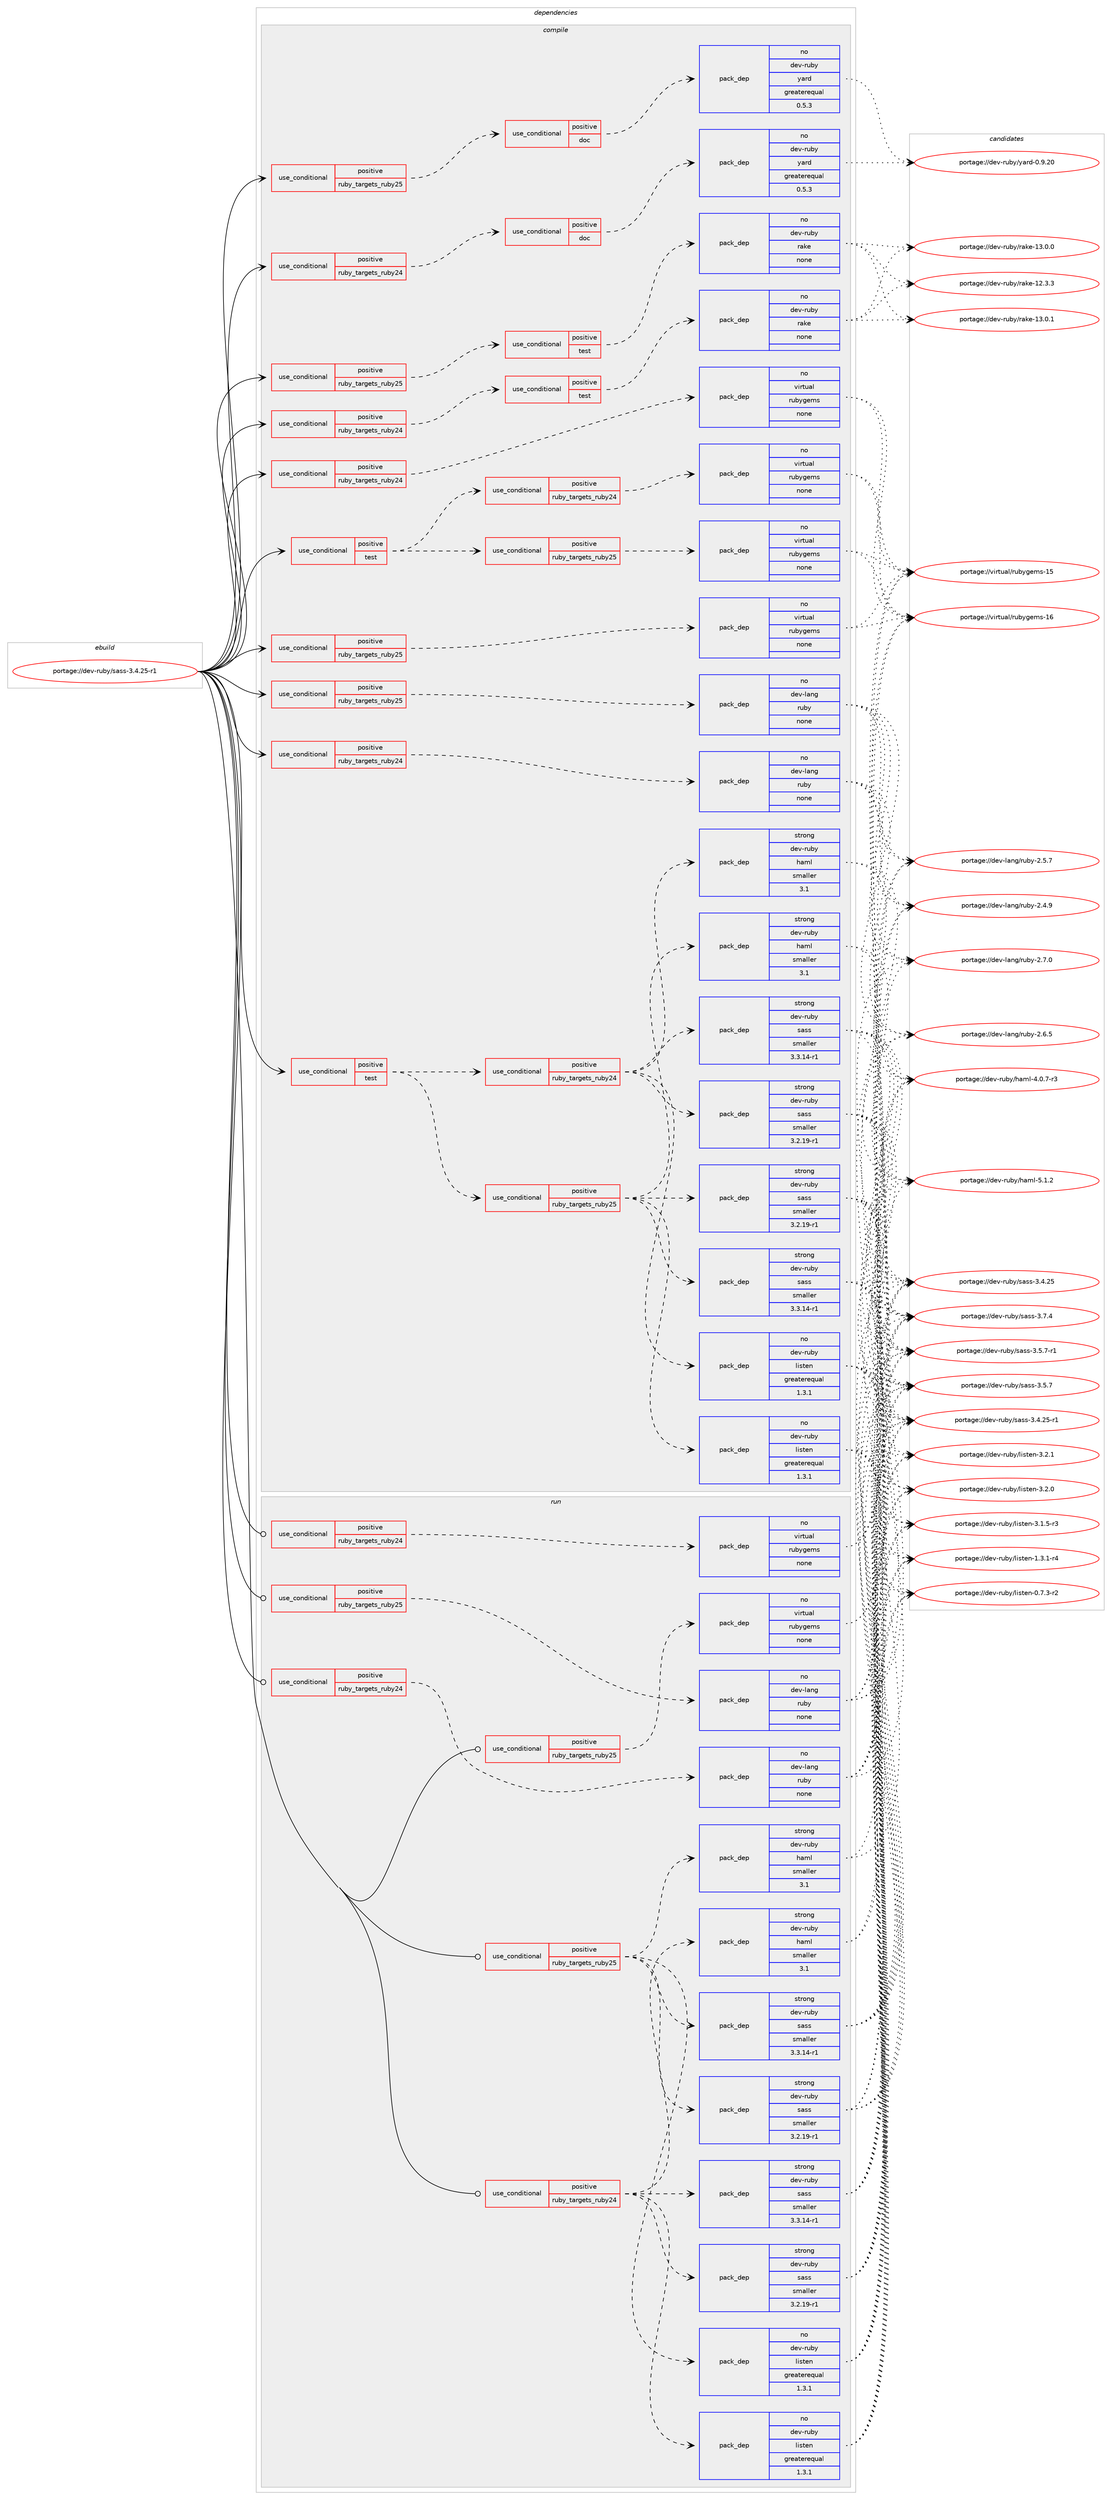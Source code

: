 digraph prolog {

# *************
# Graph options
# *************

newrank=true;
concentrate=true;
compound=true;
graph [rankdir=LR,fontname=Helvetica,fontsize=10,ranksep=1.5];#, ranksep=2.5, nodesep=0.2];
edge  [arrowhead=vee];
node  [fontname=Helvetica,fontsize=10];

# **********
# The ebuild
# **********

subgraph cluster_leftcol {
color=gray;
label=<<i>ebuild</i>>;
id [label="portage://dev-ruby/sass-3.4.25-r1", color=red, width=4, href="../dev-ruby/sass-3.4.25-r1.svg"];
}

# ****************
# The dependencies
# ****************

subgraph cluster_midcol {
color=gray;
label=<<i>dependencies</i>>;
subgraph cluster_compile {
fillcolor="#eeeeee";
style=filled;
label=<<i>compile</i>>;
subgraph cond69924 {
dependency320985 [label=<<TABLE BORDER="0" CELLBORDER="1" CELLSPACING="0" CELLPADDING="4"><TR><TD ROWSPAN="3" CELLPADDING="10">use_conditional</TD></TR><TR><TD>positive</TD></TR><TR><TD>ruby_targets_ruby24</TD></TR></TABLE>>, shape=none, color=red];
subgraph cond69925 {
dependency320986 [label=<<TABLE BORDER="0" CELLBORDER="1" CELLSPACING="0" CELLPADDING="4"><TR><TD ROWSPAN="3" CELLPADDING="10">use_conditional</TD></TR><TR><TD>positive</TD></TR><TR><TD>doc</TD></TR></TABLE>>, shape=none, color=red];
subgraph pack246314 {
dependency320987 [label=<<TABLE BORDER="0" CELLBORDER="1" CELLSPACING="0" CELLPADDING="4" WIDTH="220"><TR><TD ROWSPAN="6" CELLPADDING="30">pack_dep</TD></TR><TR><TD WIDTH="110">no</TD></TR><TR><TD>dev-ruby</TD></TR><TR><TD>yard</TD></TR><TR><TD>greaterequal</TD></TR><TR><TD>0.5.3</TD></TR></TABLE>>, shape=none, color=blue];
}
dependency320986:e -> dependency320987:w [weight=20,style="dashed",arrowhead="vee"];
}
dependency320985:e -> dependency320986:w [weight=20,style="dashed",arrowhead="vee"];
}
id:e -> dependency320985:w [weight=20,style="solid",arrowhead="vee"];
subgraph cond69926 {
dependency320988 [label=<<TABLE BORDER="0" CELLBORDER="1" CELLSPACING="0" CELLPADDING="4"><TR><TD ROWSPAN="3" CELLPADDING="10">use_conditional</TD></TR><TR><TD>positive</TD></TR><TR><TD>ruby_targets_ruby24</TD></TR></TABLE>>, shape=none, color=red];
subgraph cond69927 {
dependency320989 [label=<<TABLE BORDER="0" CELLBORDER="1" CELLSPACING="0" CELLPADDING="4"><TR><TD ROWSPAN="3" CELLPADDING="10">use_conditional</TD></TR><TR><TD>positive</TD></TR><TR><TD>test</TD></TR></TABLE>>, shape=none, color=red];
subgraph pack246315 {
dependency320990 [label=<<TABLE BORDER="0" CELLBORDER="1" CELLSPACING="0" CELLPADDING="4" WIDTH="220"><TR><TD ROWSPAN="6" CELLPADDING="30">pack_dep</TD></TR><TR><TD WIDTH="110">no</TD></TR><TR><TD>dev-ruby</TD></TR><TR><TD>rake</TD></TR><TR><TD>none</TD></TR><TR><TD></TD></TR></TABLE>>, shape=none, color=blue];
}
dependency320989:e -> dependency320990:w [weight=20,style="dashed",arrowhead="vee"];
}
dependency320988:e -> dependency320989:w [weight=20,style="dashed",arrowhead="vee"];
}
id:e -> dependency320988:w [weight=20,style="solid",arrowhead="vee"];
subgraph cond69928 {
dependency320991 [label=<<TABLE BORDER="0" CELLBORDER="1" CELLSPACING="0" CELLPADDING="4"><TR><TD ROWSPAN="3" CELLPADDING="10">use_conditional</TD></TR><TR><TD>positive</TD></TR><TR><TD>ruby_targets_ruby24</TD></TR></TABLE>>, shape=none, color=red];
subgraph pack246316 {
dependency320992 [label=<<TABLE BORDER="0" CELLBORDER="1" CELLSPACING="0" CELLPADDING="4" WIDTH="220"><TR><TD ROWSPAN="6" CELLPADDING="30">pack_dep</TD></TR><TR><TD WIDTH="110">no</TD></TR><TR><TD>dev-lang</TD></TR><TR><TD>ruby</TD></TR><TR><TD>none</TD></TR><TR><TD></TD></TR></TABLE>>, shape=none, color=blue];
}
dependency320991:e -> dependency320992:w [weight=20,style="dashed",arrowhead="vee"];
}
id:e -> dependency320991:w [weight=20,style="solid",arrowhead="vee"];
subgraph cond69929 {
dependency320993 [label=<<TABLE BORDER="0" CELLBORDER="1" CELLSPACING="0" CELLPADDING="4"><TR><TD ROWSPAN="3" CELLPADDING="10">use_conditional</TD></TR><TR><TD>positive</TD></TR><TR><TD>ruby_targets_ruby24</TD></TR></TABLE>>, shape=none, color=red];
subgraph pack246317 {
dependency320994 [label=<<TABLE BORDER="0" CELLBORDER="1" CELLSPACING="0" CELLPADDING="4" WIDTH="220"><TR><TD ROWSPAN="6" CELLPADDING="30">pack_dep</TD></TR><TR><TD WIDTH="110">no</TD></TR><TR><TD>virtual</TD></TR><TR><TD>rubygems</TD></TR><TR><TD>none</TD></TR><TR><TD></TD></TR></TABLE>>, shape=none, color=blue];
}
dependency320993:e -> dependency320994:w [weight=20,style="dashed",arrowhead="vee"];
}
id:e -> dependency320993:w [weight=20,style="solid",arrowhead="vee"];
subgraph cond69930 {
dependency320995 [label=<<TABLE BORDER="0" CELLBORDER="1" CELLSPACING="0" CELLPADDING="4"><TR><TD ROWSPAN="3" CELLPADDING="10">use_conditional</TD></TR><TR><TD>positive</TD></TR><TR><TD>ruby_targets_ruby25</TD></TR></TABLE>>, shape=none, color=red];
subgraph cond69931 {
dependency320996 [label=<<TABLE BORDER="0" CELLBORDER="1" CELLSPACING="0" CELLPADDING="4"><TR><TD ROWSPAN="3" CELLPADDING="10">use_conditional</TD></TR><TR><TD>positive</TD></TR><TR><TD>doc</TD></TR></TABLE>>, shape=none, color=red];
subgraph pack246318 {
dependency320997 [label=<<TABLE BORDER="0" CELLBORDER="1" CELLSPACING="0" CELLPADDING="4" WIDTH="220"><TR><TD ROWSPAN="6" CELLPADDING="30">pack_dep</TD></TR><TR><TD WIDTH="110">no</TD></TR><TR><TD>dev-ruby</TD></TR><TR><TD>yard</TD></TR><TR><TD>greaterequal</TD></TR><TR><TD>0.5.3</TD></TR></TABLE>>, shape=none, color=blue];
}
dependency320996:e -> dependency320997:w [weight=20,style="dashed",arrowhead="vee"];
}
dependency320995:e -> dependency320996:w [weight=20,style="dashed",arrowhead="vee"];
}
id:e -> dependency320995:w [weight=20,style="solid",arrowhead="vee"];
subgraph cond69932 {
dependency320998 [label=<<TABLE BORDER="0" CELLBORDER="1" CELLSPACING="0" CELLPADDING="4"><TR><TD ROWSPAN="3" CELLPADDING="10">use_conditional</TD></TR><TR><TD>positive</TD></TR><TR><TD>ruby_targets_ruby25</TD></TR></TABLE>>, shape=none, color=red];
subgraph cond69933 {
dependency320999 [label=<<TABLE BORDER="0" CELLBORDER="1" CELLSPACING="0" CELLPADDING="4"><TR><TD ROWSPAN="3" CELLPADDING="10">use_conditional</TD></TR><TR><TD>positive</TD></TR><TR><TD>test</TD></TR></TABLE>>, shape=none, color=red];
subgraph pack246319 {
dependency321000 [label=<<TABLE BORDER="0" CELLBORDER="1" CELLSPACING="0" CELLPADDING="4" WIDTH="220"><TR><TD ROWSPAN="6" CELLPADDING="30">pack_dep</TD></TR><TR><TD WIDTH="110">no</TD></TR><TR><TD>dev-ruby</TD></TR><TR><TD>rake</TD></TR><TR><TD>none</TD></TR><TR><TD></TD></TR></TABLE>>, shape=none, color=blue];
}
dependency320999:e -> dependency321000:w [weight=20,style="dashed",arrowhead="vee"];
}
dependency320998:e -> dependency320999:w [weight=20,style="dashed",arrowhead="vee"];
}
id:e -> dependency320998:w [weight=20,style="solid",arrowhead="vee"];
subgraph cond69934 {
dependency321001 [label=<<TABLE BORDER="0" CELLBORDER="1" CELLSPACING="0" CELLPADDING="4"><TR><TD ROWSPAN="3" CELLPADDING="10">use_conditional</TD></TR><TR><TD>positive</TD></TR><TR><TD>ruby_targets_ruby25</TD></TR></TABLE>>, shape=none, color=red];
subgraph pack246320 {
dependency321002 [label=<<TABLE BORDER="0" CELLBORDER="1" CELLSPACING="0" CELLPADDING="4" WIDTH="220"><TR><TD ROWSPAN="6" CELLPADDING="30">pack_dep</TD></TR><TR><TD WIDTH="110">no</TD></TR><TR><TD>dev-lang</TD></TR><TR><TD>ruby</TD></TR><TR><TD>none</TD></TR><TR><TD></TD></TR></TABLE>>, shape=none, color=blue];
}
dependency321001:e -> dependency321002:w [weight=20,style="dashed",arrowhead="vee"];
}
id:e -> dependency321001:w [weight=20,style="solid",arrowhead="vee"];
subgraph cond69935 {
dependency321003 [label=<<TABLE BORDER="0" CELLBORDER="1" CELLSPACING="0" CELLPADDING="4"><TR><TD ROWSPAN="3" CELLPADDING="10">use_conditional</TD></TR><TR><TD>positive</TD></TR><TR><TD>ruby_targets_ruby25</TD></TR></TABLE>>, shape=none, color=red];
subgraph pack246321 {
dependency321004 [label=<<TABLE BORDER="0" CELLBORDER="1" CELLSPACING="0" CELLPADDING="4" WIDTH="220"><TR><TD ROWSPAN="6" CELLPADDING="30">pack_dep</TD></TR><TR><TD WIDTH="110">no</TD></TR><TR><TD>virtual</TD></TR><TR><TD>rubygems</TD></TR><TR><TD>none</TD></TR><TR><TD></TD></TR></TABLE>>, shape=none, color=blue];
}
dependency321003:e -> dependency321004:w [weight=20,style="dashed",arrowhead="vee"];
}
id:e -> dependency321003:w [weight=20,style="solid",arrowhead="vee"];
subgraph cond69936 {
dependency321005 [label=<<TABLE BORDER="0" CELLBORDER="1" CELLSPACING="0" CELLPADDING="4"><TR><TD ROWSPAN="3" CELLPADDING="10">use_conditional</TD></TR><TR><TD>positive</TD></TR><TR><TD>test</TD></TR></TABLE>>, shape=none, color=red];
subgraph cond69937 {
dependency321006 [label=<<TABLE BORDER="0" CELLBORDER="1" CELLSPACING="0" CELLPADDING="4"><TR><TD ROWSPAN="3" CELLPADDING="10">use_conditional</TD></TR><TR><TD>positive</TD></TR><TR><TD>ruby_targets_ruby24</TD></TR></TABLE>>, shape=none, color=red];
subgraph pack246322 {
dependency321007 [label=<<TABLE BORDER="0" CELLBORDER="1" CELLSPACING="0" CELLPADDING="4" WIDTH="220"><TR><TD ROWSPAN="6" CELLPADDING="30">pack_dep</TD></TR><TR><TD WIDTH="110">no</TD></TR><TR><TD>dev-ruby</TD></TR><TR><TD>listen</TD></TR><TR><TD>greaterequal</TD></TR><TR><TD>1.3.1</TD></TR></TABLE>>, shape=none, color=blue];
}
dependency321006:e -> dependency321007:w [weight=20,style="dashed",arrowhead="vee"];
subgraph pack246323 {
dependency321008 [label=<<TABLE BORDER="0" CELLBORDER="1" CELLSPACING="0" CELLPADDING="4" WIDTH="220"><TR><TD ROWSPAN="6" CELLPADDING="30">pack_dep</TD></TR><TR><TD WIDTH="110">strong</TD></TR><TR><TD>dev-ruby</TD></TR><TR><TD>haml</TD></TR><TR><TD>smaller</TD></TR><TR><TD>3.1</TD></TR></TABLE>>, shape=none, color=blue];
}
dependency321006:e -> dependency321008:w [weight=20,style="dashed",arrowhead="vee"];
subgraph pack246324 {
dependency321009 [label=<<TABLE BORDER="0" CELLBORDER="1" CELLSPACING="0" CELLPADDING="4" WIDTH="220"><TR><TD ROWSPAN="6" CELLPADDING="30">pack_dep</TD></TR><TR><TD WIDTH="110">strong</TD></TR><TR><TD>dev-ruby</TD></TR><TR><TD>sass</TD></TR><TR><TD>smaller</TD></TR><TR><TD>3.2.19-r1</TD></TR></TABLE>>, shape=none, color=blue];
}
dependency321006:e -> dependency321009:w [weight=20,style="dashed",arrowhead="vee"];
subgraph pack246325 {
dependency321010 [label=<<TABLE BORDER="0" CELLBORDER="1" CELLSPACING="0" CELLPADDING="4" WIDTH="220"><TR><TD ROWSPAN="6" CELLPADDING="30">pack_dep</TD></TR><TR><TD WIDTH="110">strong</TD></TR><TR><TD>dev-ruby</TD></TR><TR><TD>sass</TD></TR><TR><TD>smaller</TD></TR><TR><TD>3.3.14-r1</TD></TR></TABLE>>, shape=none, color=blue];
}
dependency321006:e -> dependency321010:w [weight=20,style="dashed",arrowhead="vee"];
}
dependency321005:e -> dependency321006:w [weight=20,style="dashed",arrowhead="vee"];
subgraph cond69938 {
dependency321011 [label=<<TABLE BORDER="0" CELLBORDER="1" CELLSPACING="0" CELLPADDING="4"><TR><TD ROWSPAN="3" CELLPADDING="10">use_conditional</TD></TR><TR><TD>positive</TD></TR><TR><TD>ruby_targets_ruby25</TD></TR></TABLE>>, shape=none, color=red];
subgraph pack246326 {
dependency321012 [label=<<TABLE BORDER="0" CELLBORDER="1" CELLSPACING="0" CELLPADDING="4" WIDTH="220"><TR><TD ROWSPAN="6" CELLPADDING="30">pack_dep</TD></TR><TR><TD WIDTH="110">no</TD></TR><TR><TD>dev-ruby</TD></TR><TR><TD>listen</TD></TR><TR><TD>greaterequal</TD></TR><TR><TD>1.3.1</TD></TR></TABLE>>, shape=none, color=blue];
}
dependency321011:e -> dependency321012:w [weight=20,style="dashed",arrowhead="vee"];
subgraph pack246327 {
dependency321013 [label=<<TABLE BORDER="0" CELLBORDER="1" CELLSPACING="0" CELLPADDING="4" WIDTH="220"><TR><TD ROWSPAN="6" CELLPADDING="30">pack_dep</TD></TR><TR><TD WIDTH="110">strong</TD></TR><TR><TD>dev-ruby</TD></TR><TR><TD>haml</TD></TR><TR><TD>smaller</TD></TR><TR><TD>3.1</TD></TR></TABLE>>, shape=none, color=blue];
}
dependency321011:e -> dependency321013:w [weight=20,style="dashed",arrowhead="vee"];
subgraph pack246328 {
dependency321014 [label=<<TABLE BORDER="0" CELLBORDER="1" CELLSPACING="0" CELLPADDING="4" WIDTH="220"><TR><TD ROWSPAN="6" CELLPADDING="30">pack_dep</TD></TR><TR><TD WIDTH="110">strong</TD></TR><TR><TD>dev-ruby</TD></TR><TR><TD>sass</TD></TR><TR><TD>smaller</TD></TR><TR><TD>3.2.19-r1</TD></TR></TABLE>>, shape=none, color=blue];
}
dependency321011:e -> dependency321014:w [weight=20,style="dashed",arrowhead="vee"];
subgraph pack246329 {
dependency321015 [label=<<TABLE BORDER="0" CELLBORDER="1" CELLSPACING="0" CELLPADDING="4" WIDTH="220"><TR><TD ROWSPAN="6" CELLPADDING="30">pack_dep</TD></TR><TR><TD WIDTH="110">strong</TD></TR><TR><TD>dev-ruby</TD></TR><TR><TD>sass</TD></TR><TR><TD>smaller</TD></TR><TR><TD>3.3.14-r1</TD></TR></TABLE>>, shape=none, color=blue];
}
dependency321011:e -> dependency321015:w [weight=20,style="dashed",arrowhead="vee"];
}
dependency321005:e -> dependency321011:w [weight=20,style="dashed",arrowhead="vee"];
}
id:e -> dependency321005:w [weight=20,style="solid",arrowhead="vee"];
subgraph cond69939 {
dependency321016 [label=<<TABLE BORDER="0" CELLBORDER="1" CELLSPACING="0" CELLPADDING="4"><TR><TD ROWSPAN="3" CELLPADDING="10">use_conditional</TD></TR><TR><TD>positive</TD></TR><TR><TD>test</TD></TR></TABLE>>, shape=none, color=red];
subgraph cond69940 {
dependency321017 [label=<<TABLE BORDER="0" CELLBORDER="1" CELLSPACING="0" CELLPADDING="4"><TR><TD ROWSPAN="3" CELLPADDING="10">use_conditional</TD></TR><TR><TD>positive</TD></TR><TR><TD>ruby_targets_ruby24</TD></TR></TABLE>>, shape=none, color=red];
subgraph pack246330 {
dependency321018 [label=<<TABLE BORDER="0" CELLBORDER="1" CELLSPACING="0" CELLPADDING="4" WIDTH="220"><TR><TD ROWSPAN="6" CELLPADDING="30">pack_dep</TD></TR><TR><TD WIDTH="110">no</TD></TR><TR><TD>virtual</TD></TR><TR><TD>rubygems</TD></TR><TR><TD>none</TD></TR><TR><TD></TD></TR></TABLE>>, shape=none, color=blue];
}
dependency321017:e -> dependency321018:w [weight=20,style="dashed",arrowhead="vee"];
}
dependency321016:e -> dependency321017:w [weight=20,style="dashed",arrowhead="vee"];
subgraph cond69941 {
dependency321019 [label=<<TABLE BORDER="0" CELLBORDER="1" CELLSPACING="0" CELLPADDING="4"><TR><TD ROWSPAN="3" CELLPADDING="10">use_conditional</TD></TR><TR><TD>positive</TD></TR><TR><TD>ruby_targets_ruby25</TD></TR></TABLE>>, shape=none, color=red];
subgraph pack246331 {
dependency321020 [label=<<TABLE BORDER="0" CELLBORDER="1" CELLSPACING="0" CELLPADDING="4" WIDTH="220"><TR><TD ROWSPAN="6" CELLPADDING="30">pack_dep</TD></TR><TR><TD WIDTH="110">no</TD></TR><TR><TD>virtual</TD></TR><TR><TD>rubygems</TD></TR><TR><TD>none</TD></TR><TR><TD></TD></TR></TABLE>>, shape=none, color=blue];
}
dependency321019:e -> dependency321020:w [weight=20,style="dashed",arrowhead="vee"];
}
dependency321016:e -> dependency321019:w [weight=20,style="dashed",arrowhead="vee"];
}
id:e -> dependency321016:w [weight=20,style="solid",arrowhead="vee"];
}
subgraph cluster_compileandrun {
fillcolor="#eeeeee";
style=filled;
label=<<i>compile and run</i>>;
}
subgraph cluster_run {
fillcolor="#eeeeee";
style=filled;
label=<<i>run</i>>;
subgraph cond69942 {
dependency321021 [label=<<TABLE BORDER="0" CELLBORDER="1" CELLSPACING="0" CELLPADDING="4"><TR><TD ROWSPAN="3" CELLPADDING="10">use_conditional</TD></TR><TR><TD>positive</TD></TR><TR><TD>ruby_targets_ruby24</TD></TR></TABLE>>, shape=none, color=red];
subgraph pack246332 {
dependency321022 [label=<<TABLE BORDER="0" CELLBORDER="1" CELLSPACING="0" CELLPADDING="4" WIDTH="220"><TR><TD ROWSPAN="6" CELLPADDING="30">pack_dep</TD></TR><TR><TD WIDTH="110">no</TD></TR><TR><TD>dev-lang</TD></TR><TR><TD>ruby</TD></TR><TR><TD>none</TD></TR><TR><TD></TD></TR></TABLE>>, shape=none, color=blue];
}
dependency321021:e -> dependency321022:w [weight=20,style="dashed",arrowhead="vee"];
}
id:e -> dependency321021:w [weight=20,style="solid",arrowhead="odot"];
subgraph cond69943 {
dependency321023 [label=<<TABLE BORDER="0" CELLBORDER="1" CELLSPACING="0" CELLPADDING="4"><TR><TD ROWSPAN="3" CELLPADDING="10">use_conditional</TD></TR><TR><TD>positive</TD></TR><TR><TD>ruby_targets_ruby24</TD></TR></TABLE>>, shape=none, color=red];
subgraph pack246333 {
dependency321024 [label=<<TABLE BORDER="0" CELLBORDER="1" CELLSPACING="0" CELLPADDING="4" WIDTH="220"><TR><TD ROWSPAN="6" CELLPADDING="30">pack_dep</TD></TR><TR><TD WIDTH="110">no</TD></TR><TR><TD>dev-ruby</TD></TR><TR><TD>listen</TD></TR><TR><TD>greaterequal</TD></TR><TR><TD>1.3.1</TD></TR></TABLE>>, shape=none, color=blue];
}
dependency321023:e -> dependency321024:w [weight=20,style="dashed",arrowhead="vee"];
subgraph pack246334 {
dependency321025 [label=<<TABLE BORDER="0" CELLBORDER="1" CELLSPACING="0" CELLPADDING="4" WIDTH="220"><TR><TD ROWSPAN="6" CELLPADDING="30">pack_dep</TD></TR><TR><TD WIDTH="110">strong</TD></TR><TR><TD>dev-ruby</TD></TR><TR><TD>haml</TD></TR><TR><TD>smaller</TD></TR><TR><TD>3.1</TD></TR></TABLE>>, shape=none, color=blue];
}
dependency321023:e -> dependency321025:w [weight=20,style="dashed",arrowhead="vee"];
subgraph pack246335 {
dependency321026 [label=<<TABLE BORDER="0" CELLBORDER="1" CELLSPACING="0" CELLPADDING="4" WIDTH="220"><TR><TD ROWSPAN="6" CELLPADDING="30">pack_dep</TD></TR><TR><TD WIDTH="110">strong</TD></TR><TR><TD>dev-ruby</TD></TR><TR><TD>sass</TD></TR><TR><TD>smaller</TD></TR><TR><TD>3.2.19-r1</TD></TR></TABLE>>, shape=none, color=blue];
}
dependency321023:e -> dependency321026:w [weight=20,style="dashed",arrowhead="vee"];
subgraph pack246336 {
dependency321027 [label=<<TABLE BORDER="0" CELLBORDER="1" CELLSPACING="0" CELLPADDING="4" WIDTH="220"><TR><TD ROWSPAN="6" CELLPADDING="30">pack_dep</TD></TR><TR><TD WIDTH="110">strong</TD></TR><TR><TD>dev-ruby</TD></TR><TR><TD>sass</TD></TR><TR><TD>smaller</TD></TR><TR><TD>3.3.14-r1</TD></TR></TABLE>>, shape=none, color=blue];
}
dependency321023:e -> dependency321027:w [weight=20,style="dashed",arrowhead="vee"];
}
id:e -> dependency321023:w [weight=20,style="solid",arrowhead="odot"];
subgraph cond69944 {
dependency321028 [label=<<TABLE BORDER="0" CELLBORDER="1" CELLSPACING="0" CELLPADDING="4"><TR><TD ROWSPAN="3" CELLPADDING="10">use_conditional</TD></TR><TR><TD>positive</TD></TR><TR><TD>ruby_targets_ruby24</TD></TR></TABLE>>, shape=none, color=red];
subgraph pack246337 {
dependency321029 [label=<<TABLE BORDER="0" CELLBORDER="1" CELLSPACING="0" CELLPADDING="4" WIDTH="220"><TR><TD ROWSPAN="6" CELLPADDING="30">pack_dep</TD></TR><TR><TD WIDTH="110">no</TD></TR><TR><TD>virtual</TD></TR><TR><TD>rubygems</TD></TR><TR><TD>none</TD></TR><TR><TD></TD></TR></TABLE>>, shape=none, color=blue];
}
dependency321028:e -> dependency321029:w [weight=20,style="dashed",arrowhead="vee"];
}
id:e -> dependency321028:w [weight=20,style="solid",arrowhead="odot"];
subgraph cond69945 {
dependency321030 [label=<<TABLE BORDER="0" CELLBORDER="1" CELLSPACING="0" CELLPADDING="4"><TR><TD ROWSPAN="3" CELLPADDING="10">use_conditional</TD></TR><TR><TD>positive</TD></TR><TR><TD>ruby_targets_ruby25</TD></TR></TABLE>>, shape=none, color=red];
subgraph pack246338 {
dependency321031 [label=<<TABLE BORDER="0" CELLBORDER="1" CELLSPACING="0" CELLPADDING="4" WIDTH="220"><TR><TD ROWSPAN="6" CELLPADDING="30">pack_dep</TD></TR><TR><TD WIDTH="110">no</TD></TR><TR><TD>dev-lang</TD></TR><TR><TD>ruby</TD></TR><TR><TD>none</TD></TR><TR><TD></TD></TR></TABLE>>, shape=none, color=blue];
}
dependency321030:e -> dependency321031:w [weight=20,style="dashed",arrowhead="vee"];
}
id:e -> dependency321030:w [weight=20,style="solid",arrowhead="odot"];
subgraph cond69946 {
dependency321032 [label=<<TABLE BORDER="0" CELLBORDER="1" CELLSPACING="0" CELLPADDING="4"><TR><TD ROWSPAN="3" CELLPADDING="10">use_conditional</TD></TR><TR><TD>positive</TD></TR><TR><TD>ruby_targets_ruby25</TD></TR></TABLE>>, shape=none, color=red];
subgraph pack246339 {
dependency321033 [label=<<TABLE BORDER="0" CELLBORDER="1" CELLSPACING="0" CELLPADDING="4" WIDTH="220"><TR><TD ROWSPAN="6" CELLPADDING="30">pack_dep</TD></TR><TR><TD WIDTH="110">no</TD></TR><TR><TD>dev-ruby</TD></TR><TR><TD>listen</TD></TR><TR><TD>greaterequal</TD></TR><TR><TD>1.3.1</TD></TR></TABLE>>, shape=none, color=blue];
}
dependency321032:e -> dependency321033:w [weight=20,style="dashed",arrowhead="vee"];
subgraph pack246340 {
dependency321034 [label=<<TABLE BORDER="0" CELLBORDER="1" CELLSPACING="0" CELLPADDING="4" WIDTH="220"><TR><TD ROWSPAN="6" CELLPADDING="30">pack_dep</TD></TR><TR><TD WIDTH="110">strong</TD></TR><TR><TD>dev-ruby</TD></TR><TR><TD>haml</TD></TR><TR><TD>smaller</TD></TR><TR><TD>3.1</TD></TR></TABLE>>, shape=none, color=blue];
}
dependency321032:e -> dependency321034:w [weight=20,style="dashed",arrowhead="vee"];
subgraph pack246341 {
dependency321035 [label=<<TABLE BORDER="0" CELLBORDER="1" CELLSPACING="0" CELLPADDING="4" WIDTH="220"><TR><TD ROWSPAN="6" CELLPADDING="30">pack_dep</TD></TR><TR><TD WIDTH="110">strong</TD></TR><TR><TD>dev-ruby</TD></TR><TR><TD>sass</TD></TR><TR><TD>smaller</TD></TR><TR><TD>3.2.19-r1</TD></TR></TABLE>>, shape=none, color=blue];
}
dependency321032:e -> dependency321035:w [weight=20,style="dashed",arrowhead="vee"];
subgraph pack246342 {
dependency321036 [label=<<TABLE BORDER="0" CELLBORDER="1" CELLSPACING="0" CELLPADDING="4" WIDTH="220"><TR><TD ROWSPAN="6" CELLPADDING="30">pack_dep</TD></TR><TR><TD WIDTH="110">strong</TD></TR><TR><TD>dev-ruby</TD></TR><TR><TD>sass</TD></TR><TR><TD>smaller</TD></TR><TR><TD>3.3.14-r1</TD></TR></TABLE>>, shape=none, color=blue];
}
dependency321032:e -> dependency321036:w [weight=20,style="dashed",arrowhead="vee"];
}
id:e -> dependency321032:w [weight=20,style="solid",arrowhead="odot"];
subgraph cond69947 {
dependency321037 [label=<<TABLE BORDER="0" CELLBORDER="1" CELLSPACING="0" CELLPADDING="4"><TR><TD ROWSPAN="3" CELLPADDING="10">use_conditional</TD></TR><TR><TD>positive</TD></TR><TR><TD>ruby_targets_ruby25</TD></TR></TABLE>>, shape=none, color=red];
subgraph pack246343 {
dependency321038 [label=<<TABLE BORDER="0" CELLBORDER="1" CELLSPACING="0" CELLPADDING="4" WIDTH="220"><TR><TD ROWSPAN="6" CELLPADDING="30">pack_dep</TD></TR><TR><TD WIDTH="110">no</TD></TR><TR><TD>virtual</TD></TR><TR><TD>rubygems</TD></TR><TR><TD>none</TD></TR><TR><TD></TD></TR></TABLE>>, shape=none, color=blue];
}
dependency321037:e -> dependency321038:w [weight=20,style="dashed",arrowhead="vee"];
}
id:e -> dependency321037:w [weight=20,style="solid",arrowhead="odot"];
}
}

# **************
# The candidates
# **************

subgraph cluster_choices {
rank=same;
color=gray;
label=<<i>candidates</i>>;

subgraph choice246314 {
color=black;
nodesep=1;
choice1001011184511411798121471219711410045484657465048 [label="portage://dev-ruby/yard-0.9.20", color=red, width=4,href="../dev-ruby/yard-0.9.20.svg"];
dependency320987:e -> choice1001011184511411798121471219711410045484657465048:w [style=dotted,weight="100"];
}
subgraph choice246315 {
color=black;
nodesep=1;
choice1001011184511411798121471149710710145495146484649 [label="portage://dev-ruby/rake-13.0.1", color=red, width=4,href="../dev-ruby/rake-13.0.1.svg"];
choice1001011184511411798121471149710710145495146484648 [label="portage://dev-ruby/rake-13.0.0", color=red, width=4,href="../dev-ruby/rake-13.0.0.svg"];
choice1001011184511411798121471149710710145495046514651 [label="portage://dev-ruby/rake-12.3.3", color=red, width=4,href="../dev-ruby/rake-12.3.3.svg"];
dependency320990:e -> choice1001011184511411798121471149710710145495146484649:w [style=dotted,weight="100"];
dependency320990:e -> choice1001011184511411798121471149710710145495146484648:w [style=dotted,weight="100"];
dependency320990:e -> choice1001011184511411798121471149710710145495046514651:w [style=dotted,weight="100"];
}
subgraph choice246316 {
color=black;
nodesep=1;
choice10010111845108971101034711411798121455046554648 [label="portage://dev-lang/ruby-2.7.0", color=red, width=4,href="../dev-lang/ruby-2.7.0.svg"];
choice10010111845108971101034711411798121455046544653 [label="portage://dev-lang/ruby-2.6.5", color=red, width=4,href="../dev-lang/ruby-2.6.5.svg"];
choice10010111845108971101034711411798121455046534655 [label="portage://dev-lang/ruby-2.5.7", color=red, width=4,href="../dev-lang/ruby-2.5.7.svg"];
choice10010111845108971101034711411798121455046524657 [label="portage://dev-lang/ruby-2.4.9", color=red, width=4,href="../dev-lang/ruby-2.4.9.svg"];
dependency320992:e -> choice10010111845108971101034711411798121455046554648:w [style=dotted,weight="100"];
dependency320992:e -> choice10010111845108971101034711411798121455046544653:w [style=dotted,weight="100"];
dependency320992:e -> choice10010111845108971101034711411798121455046534655:w [style=dotted,weight="100"];
dependency320992:e -> choice10010111845108971101034711411798121455046524657:w [style=dotted,weight="100"];
}
subgraph choice246317 {
color=black;
nodesep=1;
choice118105114116117971084711411798121103101109115454954 [label="portage://virtual/rubygems-16", color=red, width=4,href="../virtual/rubygems-16.svg"];
choice118105114116117971084711411798121103101109115454953 [label="portage://virtual/rubygems-15", color=red, width=4,href="../virtual/rubygems-15.svg"];
dependency320994:e -> choice118105114116117971084711411798121103101109115454954:w [style=dotted,weight="100"];
dependency320994:e -> choice118105114116117971084711411798121103101109115454953:w [style=dotted,weight="100"];
}
subgraph choice246318 {
color=black;
nodesep=1;
choice1001011184511411798121471219711410045484657465048 [label="portage://dev-ruby/yard-0.9.20", color=red, width=4,href="../dev-ruby/yard-0.9.20.svg"];
dependency320997:e -> choice1001011184511411798121471219711410045484657465048:w [style=dotted,weight="100"];
}
subgraph choice246319 {
color=black;
nodesep=1;
choice1001011184511411798121471149710710145495146484649 [label="portage://dev-ruby/rake-13.0.1", color=red, width=4,href="../dev-ruby/rake-13.0.1.svg"];
choice1001011184511411798121471149710710145495146484648 [label="portage://dev-ruby/rake-13.0.0", color=red, width=4,href="../dev-ruby/rake-13.0.0.svg"];
choice1001011184511411798121471149710710145495046514651 [label="portage://dev-ruby/rake-12.3.3", color=red, width=4,href="../dev-ruby/rake-12.3.3.svg"];
dependency321000:e -> choice1001011184511411798121471149710710145495146484649:w [style=dotted,weight="100"];
dependency321000:e -> choice1001011184511411798121471149710710145495146484648:w [style=dotted,weight="100"];
dependency321000:e -> choice1001011184511411798121471149710710145495046514651:w [style=dotted,weight="100"];
}
subgraph choice246320 {
color=black;
nodesep=1;
choice10010111845108971101034711411798121455046554648 [label="portage://dev-lang/ruby-2.7.0", color=red, width=4,href="../dev-lang/ruby-2.7.0.svg"];
choice10010111845108971101034711411798121455046544653 [label="portage://dev-lang/ruby-2.6.5", color=red, width=4,href="../dev-lang/ruby-2.6.5.svg"];
choice10010111845108971101034711411798121455046534655 [label="portage://dev-lang/ruby-2.5.7", color=red, width=4,href="../dev-lang/ruby-2.5.7.svg"];
choice10010111845108971101034711411798121455046524657 [label="portage://dev-lang/ruby-2.4.9", color=red, width=4,href="../dev-lang/ruby-2.4.9.svg"];
dependency321002:e -> choice10010111845108971101034711411798121455046554648:w [style=dotted,weight="100"];
dependency321002:e -> choice10010111845108971101034711411798121455046544653:w [style=dotted,weight="100"];
dependency321002:e -> choice10010111845108971101034711411798121455046534655:w [style=dotted,weight="100"];
dependency321002:e -> choice10010111845108971101034711411798121455046524657:w [style=dotted,weight="100"];
}
subgraph choice246321 {
color=black;
nodesep=1;
choice118105114116117971084711411798121103101109115454954 [label="portage://virtual/rubygems-16", color=red, width=4,href="../virtual/rubygems-16.svg"];
choice118105114116117971084711411798121103101109115454953 [label="portage://virtual/rubygems-15", color=red, width=4,href="../virtual/rubygems-15.svg"];
dependency321004:e -> choice118105114116117971084711411798121103101109115454954:w [style=dotted,weight="100"];
dependency321004:e -> choice118105114116117971084711411798121103101109115454953:w [style=dotted,weight="100"];
}
subgraph choice246322 {
color=black;
nodesep=1;
choice100101118451141179812147108105115116101110455146504649 [label="portage://dev-ruby/listen-3.2.1", color=red, width=4,href="../dev-ruby/listen-3.2.1.svg"];
choice100101118451141179812147108105115116101110455146504648 [label="portage://dev-ruby/listen-3.2.0", color=red, width=4,href="../dev-ruby/listen-3.2.0.svg"];
choice1001011184511411798121471081051151161011104551464946534511451 [label="portage://dev-ruby/listen-3.1.5-r3", color=red, width=4,href="../dev-ruby/listen-3.1.5-r3.svg"];
choice1001011184511411798121471081051151161011104549465146494511452 [label="portage://dev-ruby/listen-1.3.1-r4", color=red, width=4,href="../dev-ruby/listen-1.3.1-r4.svg"];
choice1001011184511411798121471081051151161011104548465546514511450 [label="portage://dev-ruby/listen-0.7.3-r2", color=red, width=4,href="../dev-ruby/listen-0.7.3-r2.svg"];
dependency321007:e -> choice100101118451141179812147108105115116101110455146504649:w [style=dotted,weight="100"];
dependency321007:e -> choice100101118451141179812147108105115116101110455146504648:w [style=dotted,weight="100"];
dependency321007:e -> choice1001011184511411798121471081051151161011104551464946534511451:w [style=dotted,weight="100"];
dependency321007:e -> choice1001011184511411798121471081051151161011104549465146494511452:w [style=dotted,weight="100"];
dependency321007:e -> choice1001011184511411798121471081051151161011104548465546514511450:w [style=dotted,weight="100"];
}
subgraph choice246323 {
color=black;
nodesep=1;
choice10010111845114117981214710497109108455346494650 [label="portage://dev-ruby/haml-5.1.2", color=red, width=4,href="../dev-ruby/haml-5.1.2.svg"];
choice100101118451141179812147104971091084552464846554511451 [label="portage://dev-ruby/haml-4.0.7-r3", color=red, width=4,href="../dev-ruby/haml-4.0.7-r3.svg"];
dependency321008:e -> choice10010111845114117981214710497109108455346494650:w [style=dotted,weight="100"];
dependency321008:e -> choice100101118451141179812147104971091084552464846554511451:w [style=dotted,weight="100"];
}
subgraph choice246324 {
color=black;
nodesep=1;
choice10010111845114117981214711597115115455146554652 [label="portage://dev-ruby/sass-3.7.4", color=red, width=4,href="../dev-ruby/sass-3.7.4.svg"];
choice100101118451141179812147115971151154551465346554511449 [label="portage://dev-ruby/sass-3.5.7-r1", color=red, width=4,href="../dev-ruby/sass-3.5.7-r1.svg"];
choice10010111845114117981214711597115115455146534655 [label="portage://dev-ruby/sass-3.5.7", color=red, width=4,href="../dev-ruby/sass-3.5.7.svg"];
choice10010111845114117981214711597115115455146524650534511449 [label="portage://dev-ruby/sass-3.4.25-r1", color=red, width=4,href="../dev-ruby/sass-3.4.25-r1.svg"];
choice1001011184511411798121471159711511545514652465053 [label="portage://dev-ruby/sass-3.4.25", color=red, width=4,href="../dev-ruby/sass-3.4.25.svg"];
dependency321009:e -> choice10010111845114117981214711597115115455146554652:w [style=dotted,weight="100"];
dependency321009:e -> choice100101118451141179812147115971151154551465346554511449:w [style=dotted,weight="100"];
dependency321009:e -> choice10010111845114117981214711597115115455146534655:w [style=dotted,weight="100"];
dependency321009:e -> choice10010111845114117981214711597115115455146524650534511449:w [style=dotted,weight="100"];
dependency321009:e -> choice1001011184511411798121471159711511545514652465053:w [style=dotted,weight="100"];
}
subgraph choice246325 {
color=black;
nodesep=1;
choice10010111845114117981214711597115115455146554652 [label="portage://dev-ruby/sass-3.7.4", color=red, width=4,href="../dev-ruby/sass-3.7.4.svg"];
choice100101118451141179812147115971151154551465346554511449 [label="portage://dev-ruby/sass-3.5.7-r1", color=red, width=4,href="../dev-ruby/sass-3.5.7-r1.svg"];
choice10010111845114117981214711597115115455146534655 [label="portage://dev-ruby/sass-3.5.7", color=red, width=4,href="../dev-ruby/sass-3.5.7.svg"];
choice10010111845114117981214711597115115455146524650534511449 [label="portage://dev-ruby/sass-3.4.25-r1", color=red, width=4,href="../dev-ruby/sass-3.4.25-r1.svg"];
choice1001011184511411798121471159711511545514652465053 [label="portage://dev-ruby/sass-3.4.25", color=red, width=4,href="../dev-ruby/sass-3.4.25.svg"];
dependency321010:e -> choice10010111845114117981214711597115115455146554652:w [style=dotted,weight="100"];
dependency321010:e -> choice100101118451141179812147115971151154551465346554511449:w [style=dotted,weight="100"];
dependency321010:e -> choice10010111845114117981214711597115115455146534655:w [style=dotted,weight="100"];
dependency321010:e -> choice10010111845114117981214711597115115455146524650534511449:w [style=dotted,weight="100"];
dependency321010:e -> choice1001011184511411798121471159711511545514652465053:w [style=dotted,weight="100"];
}
subgraph choice246326 {
color=black;
nodesep=1;
choice100101118451141179812147108105115116101110455146504649 [label="portage://dev-ruby/listen-3.2.1", color=red, width=4,href="../dev-ruby/listen-3.2.1.svg"];
choice100101118451141179812147108105115116101110455146504648 [label="portage://dev-ruby/listen-3.2.0", color=red, width=4,href="../dev-ruby/listen-3.2.0.svg"];
choice1001011184511411798121471081051151161011104551464946534511451 [label="portage://dev-ruby/listen-3.1.5-r3", color=red, width=4,href="../dev-ruby/listen-3.1.5-r3.svg"];
choice1001011184511411798121471081051151161011104549465146494511452 [label="portage://dev-ruby/listen-1.3.1-r4", color=red, width=4,href="../dev-ruby/listen-1.3.1-r4.svg"];
choice1001011184511411798121471081051151161011104548465546514511450 [label="portage://dev-ruby/listen-0.7.3-r2", color=red, width=4,href="../dev-ruby/listen-0.7.3-r2.svg"];
dependency321012:e -> choice100101118451141179812147108105115116101110455146504649:w [style=dotted,weight="100"];
dependency321012:e -> choice100101118451141179812147108105115116101110455146504648:w [style=dotted,weight="100"];
dependency321012:e -> choice1001011184511411798121471081051151161011104551464946534511451:w [style=dotted,weight="100"];
dependency321012:e -> choice1001011184511411798121471081051151161011104549465146494511452:w [style=dotted,weight="100"];
dependency321012:e -> choice1001011184511411798121471081051151161011104548465546514511450:w [style=dotted,weight="100"];
}
subgraph choice246327 {
color=black;
nodesep=1;
choice10010111845114117981214710497109108455346494650 [label="portage://dev-ruby/haml-5.1.2", color=red, width=4,href="../dev-ruby/haml-5.1.2.svg"];
choice100101118451141179812147104971091084552464846554511451 [label="portage://dev-ruby/haml-4.0.7-r3", color=red, width=4,href="../dev-ruby/haml-4.0.7-r3.svg"];
dependency321013:e -> choice10010111845114117981214710497109108455346494650:w [style=dotted,weight="100"];
dependency321013:e -> choice100101118451141179812147104971091084552464846554511451:w [style=dotted,weight="100"];
}
subgraph choice246328 {
color=black;
nodesep=1;
choice10010111845114117981214711597115115455146554652 [label="portage://dev-ruby/sass-3.7.4", color=red, width=4,href="../dev-ruby/sass-3.7.4.svg"];
choice100101118451141179812147115971151154551465346554511449 [label="portage://dev-ruby/sass-3.5.7-r1", color=red, width=4,href="../dev-ruby/sass-3.5.7-r1.svg"];
choice10010111845114117981214711597115115455146534655 [label="portage://dev-ruby/sass-3.5.7", color=red, width=4,href="../dev-ruby/sass-3.5.7.svg"];
choice10010111845114117981214711597115115455146524650534511449 [label="portage://dev-ruby/sass-3.4.25-r1", color=red, width=4,href="../dev-ruby/sass-3.4.25-r1.svg"];
choice1001011184511411798121471159711511545514652465053 [label="portage://dev-ruby/sass-3.4.25", color=red, width=4,href="../dev-ruby/sass-3.4.25.svg"];
dependency321014:e -> choice10010111845114117981214711597115115455146554652:w [style=dotted,weight="100"];
dependency321014:e -> choice100101118451141179812147115971151154551465346554511449:w [style=dotted,weight="100"];
dependency321014:e -> choice10010111845114117981214711597115115455146534655:w [style=dotted,weight="100"];
dependency321014:e -> choice10010111845114117981214711597115115455146524650534511449:w [style=dotted,weight="100"];
dependency321014:e -> choice1001011184511411798121471159711511545514652465053:w [style=dotted,weight="100"];
}
subgraph choice246329 {
color=black;
nodesep=1;
choice10010111845114117981214711597115115455146554652 [label="portage://dev-ruby/sass-3.7.4", color=red, width=4,href="../dev-ruby/sass-3.7.4.svg"];
choice100101118451141179812147115971151154551465346554511449 [label="portage://dev-ruby/sass-3.5.7-r1", color=red, width=4,href="../dev-ruby/sass-3.5.7-r1.svg"];
choice10010111845114117981214711597115115455146534655 [label="portage://dev-ruby/sass-3.5.7", color=red, width=4,href="../dev-ruby/sass-3.5.7.svg"];
choice10010111845114117981214711597115115455146524650534511449 [label="portage://dev-ruby/sass-3.4.25-r1", color=red, width=4,href="../dev-ruby/sass-3.4.25-r1.svg"];
choice1001011184511411798121471159711511545514652465053 [label="portage://dev-ruby/sass-3.4.25", color=red, width=4,href="../dev-ruby/sass-3.4.25.svg"];
dependency321015:e -> choice10010111845114117981214711597115115455146554652:w [style=dotted,weight="100"];
dependency321015:e -> choice100101118451141179812147115971151154551465346554511449:w [style=dotted,weight="100"];
dependency321015:e -> choice10010111845114117981214711597115115455146534655:w [style=dotted,weight="100"];
dependency321015:e -> choice10010111845114117981214711597115115455146524650534511449:w [style=dotted,weight="100"];
dependency321015:e -> choice1001011184511411798121471159711511545514652465053:w [style=dotted,weight="100"];
}
subgraph choice246330 {
color=black;
nodesep=1;
choice118105114116117971084711411798121103101109115454954 [label="portage://virtual/rubygems-16", color=red, width=4,href="../virtual/rubygems-16.svg"];
choice118105114116117971084711411798121103101109115454953 [label="portage://virtual/rubygems-15", color=red, width=4,href="../virtual/rubygems-15.svg"];
dependency321018:e -> choice118105114116117971084711411798121103101109115454954:w [style=dotted,weight="100"];
dependency321018:e -> choice118105114116117971084711411798121103101109115454953:w [style=dotted,weight="100"];
}
subgraph choice246331 {
color=black;
nodesep=1;
choice118105114116117971084711411798121103101109115454954 [label="portage://virtual/rubygems-16", color=red, width=4,href="../virtual/rubygems-16.svg"];
choice118105114116117971084711411798121103101109115454953 [label="portage://virtual/rubygems-15", color=red, width=4,href="../virtual/rubygems-15.svg"];
dependency321020:e -> choice118105114116117971084711411798121103101109115454954:w [style=dotted,weight="100"];
dependency321020:e -> choice118105114116117971084711411798121103101109115454953:w [style=dotted,weight="100"];
}
subgraph choice246332 {
color=black;
nodesep=1;
choice10010111845108971101034711411798121455046554648 [label="portage://dev-lang/ruby-2.7.0", color=red, width=4,href="../dev-lang/ruby-2.7.0.svg"];
choice10010111845108971101034711411798121455046544653 [label="portage://dev-lang/ruby-2.6.5", color=red, width=4,href="../dev-lang/ruby-2.6.5.svg"];
choice10010111845108971101034711411798121455046534655 [label="portage://dev-lang/ruby-2.5.7", color=red, width=4,href="../dev-lang/ruby-2.5.7.svg"];
choice10010111845108971101034711411798121455046524657 [label="portage://dev-lang/ruby-2.4.9", color=red, width=4,href="../dev-lang/ruby-2.4.9.svg"];
dependency321022:e -> choice10010111845108971101034711411798121455046554648:w [style=dotted,weight="100"];
dependency321022:e -> choice10010111845108971101034711411798121455046544653:w [style=dotted,weight="100"];
dependency321022:e -> choice10010111845108971101034711411798121455046534655:w [style=dotted,weight="100"];
dependency321022:e -> choice10010111845108971101034711411798121455046524657:w [style=dotted,weight="100"];
}
subgraph choice246333 {
color=black;
nodesep=1;
choice100101118451141179812147108105115116101110455146504649 [label="portage://dev-ruby/listen-3.2.1", color=red, width=4,href="../dev-ruby/listen-3.2.1.svg"];
choice100101118451141179812147108105115116101110455146504648 [label="portage://dev-ruby/listen-3.2.0", color=red, width=4,href="../dev-ruby/listen-3.2.0.svg"];
choice1001011184511411798121471081051151161011104551464946534511451 [label="portage://dev-ruby/listen-3.1.5-r3", color=red, width=4,href="../dev-ruby/listen-3.1.5-r3.svg"];
choice1001011184511411798121471081051151161011104549465146494511452 [label="portage://dev-ruby/listen-1.3.1-r4", color=red, width=4,href="../dev-ruby/listen-1.3.1-r4.svg"];
choice1001011184511411798121471081051151161011104548465546514511450 [label="portage://dev-ruby/listen-0.7.3-r2", color=red, width=4,href="../dev-ruby/listen-0.7.3-r2.svg"];
dependency321024:e -> choice100101118451141179812147108105115116101110455146504649:w [style=dotted,weight="100"];
dependency321024:e -> choice100101118451141179812147108105115116101110455146504648:w [style=dotted,weight="100"];
dependency321024:e -> choice1001011184511411798121471081051151161011104551464946534511451:w [style=dotted,weight="100"];
dependency321024:e -> choice1001011184511411798121471081051151161011104549465146494511452:w [style=dotted,weight="100"];
dependency321024:e -> choice1001011184511411798121471081051151161011104548465546514511450:w [style=dotted,weight="100"];
}
subgraph choice246334 {
color=black;
nodesep=1;
choice10010111845114117981214710497109108455346494650 [label="portage://dev-ruby/haml-5.1.2", color=red, width=4,href="../dev-ruby/haml-5.1.2.svg"];
choice100101118451141179812147104971091084552464846554511451 [label="portage://dev-ruby/haml-4.0.7-r3", color=red, width=4,href="../dev-ruby/haml-4.0.7-r3.svg"];
dependency321025:e -> choice10010111845114117981214710497109108455346494650:w [style=dotted,weight="100"];
dependency321025:e -> choice100101118451141179812147104971091084552464846554511451:w [style=dotted,weight="100"];
}
subgraph choice246335 {
color=black;
nodesep=1;
choice10010111845114117981214711597115115455146554652 [label="portage://dev-ruby/sass-3.7.4", color=red, width=4,href="../dev-ruby/sass-3.7.4.svg"];
choice100101118451141179812147115971151154551465346554511449 [label="portage://dev-ruby/sass-3.5.7-r1", color=red, width=4,href="../dev-ruby/sass-3.5.7-r1.svg"];
choice10010111845114117981214711597115115455146534655 [label="portage://dev-ruby/sass-3.5.7", color=red, width=4,href="../dev-ruby/sass-3.5.7.svg"];
choice10010111845114117981214711597115115455146524650534511449 [label="portage://dev-ruby/sass-3.4.25-r1", color=red, width=4,href="../dev-ruby/sass-3.4.25-r1.svg"];
choice1001011184511411798121471159711511545514652465053 [label="portage://dev-ruby/sass-3.4.25", color=red, width=4,href="../dev-ruby/sass-3.4.25.svg"];
dependency321026:e -> choice10010111845114117981214711597115115455146554652:w [style=dotted,weight="100"];
dependency321026:e -> choice100101118451141179812147115971151154551465346554511449:w [style=dotted,weight="100"];
dependency321026:e -> choice10010111845114117981214711597115115455146534655:w [style=dotted,weight="100"];
dependency321026:e -> choice10010111845114117981214711597115115455146524650534511449:w [style=dotted,weight="100"];
dependency321026:e -> choice1001011184511411798121471159711511545514652465053:w [style=dotted,weight="100"];
}
subgraph choice246336 {
color=black;
nodesep=1;
choice10010111845114117981214711597115115455146554652 [label="portage://dev-ruby/sass-3.7.4", color=red, width=4,href="../dev-ruby/sass-3.7.4.svg"];
choice100101118451141179812147115971151154551465346554511449 [label="portage://dev-ruby/sass-3.5.7-r1", color=red, width=4,href="../dev-ruby/sass-3.5.7-r1.svg"];
choice10010111845114117981214711597115115455146534655 [label="portage://dev-ruby/sass-3.5.7", color=red, width=4,href="../dev-ruby/sass-3.5.7.svg"];
choice10010111845114117981214711597115115455146524650534511449 [label="portage://dev-ruby/sass-3.4.25-r1", color=red, width=4,href="../dev-ruby/sass-3.4.25-r1.svg"];
choice1001011184511411798121471159711511545514652465053 [label="portage://dev-ruby/sass-3.4.25", color=red, width=4,href="../dev-ruby/sass-3.4.25.svg"];
dependency321027:e -> choice10010111845114117981214711597115115455146554652:w [style=dotted,weight="100"];
dependency321027:e -> choice100101118451141179812147115971151154551465346554511449:w [style=dotted,weight="100"];
dependency321027:e -> choice10010111845114117981214711597115115455146534655:w [style=dotted,weight="100"];
dependency321027:e -> choice10010111845114117981214711597115115455146524650534511449:w [style=dotted,weight="100"];
dependency321027:e -> choice1001011184511411798121471159711511545514652465053:w [style=dotted,weight="100"];
}
subgraph choice246337 {
color=black;
nodesep=1;
choice118105114116117971084711411798121103101109115454954 [label="portage://virtual/rubygems-16", color=red, width=4,href="../virtual/rubygems-16.svg"];
choice118105114116117971084711411798121103101109115454953 [label="portage://virtual/rubygems-15", color=red, width=4,href="../virtual/rubygems-15.svg"];
dependency321029:e -> choice118105114116117971084711411798121103101109115454954:w [style=dotted,weight="100"];
dependency321029:e -> choice118105114116117971084711411798121103101109115454953:w [style=dotted,weight="100"];
}
subgraph choice246338 {
color=black;
nodesep=1;
choice10010111845108971101034711411798121455046554648 [label="portage://dev-lang/ruby-2.7.0", color=red, width=4,href="../dev-lang/ruby-2.7.0.svg"];
choice10010111845108971101034711411798121455046544653 [label="portage://dev-lang/ruby-2.6.5", color=red, width=4,href="../dev-lang/ruby-2.6.5.svg"];
choice10010111845108971101034711411798121455046534655 [label="portage://dev-lang/ruby-2.5.7", color=red, width=4,href="../dev-lang/ruby-2.5.7.svg"];
choice10010111845108971101034711411798121455046524657 [label="portage://dev-lang/ruby-2.4.9", color=red, width=4,href="../dev-lang/ruby-2.4.9.svg"];
dependency321031:e -> choice10010111845108971101034711411798121455046554648:w [style=dotted,weight="100"];
dependency321031:e -> choice10010111845108971101034711411798121455046544653:w [style=dotted,weight="100"];
dependency321031:e -> choice10010111845108971101034711411798121455046534655:w [style=dotted,weight="100"];
dependency321031:e -> choice10010111845108971101034711411798121455046524657:w [style=dotted,weight="100"];
}
subgraph choice246339 {
color=black;
nodesep=1;
choice100101118451141179812147108105115116101110455146504649 [label="portage://dev-ruby/listen-3.2.1", color=red, width=4,href="../dev-ruby/listen-3.2.1.svg"];
choice100101118451141179812147108105115116101110455146504648 [label="portage://dev-ruby/listen-3.2.0", color=red, width=4,href="../dev-ruby/listen-3.2.0.svg"];
choice1001011184511411798121471081051151161011104551464946534511451 [label="portage://dev-ruby/listen-3.1.5-r3", color=red, width=4,href="../dev-ruby/listen-3.1.5-r3.svg"];
choice1001011184511411798121471081051151161011104549465146494511452 [label="portage://dev-ruby/listen-1.3.1-r4", color=red, width=4,href="../dev-ruby/listen-1.3.1-r4.svg"];
choice1001011184511411798121471081051151161011104548465546514511450 [label="portage://dev-ruby/listen-0.7.3-r2", color=red, width=4,href="../dev-ruby/listen-0.7.3-r2.svg"];
dependency321033:e -> choice100101118451141179812147108105115116101110455146504649:w [style=dotted,weight="100"];
dependency321033:e -> choice100101118451141179812147108105115116101110455146504648:w [style=dotted,weight="100"];
dependency321033:e -> choice1001011184511411798121471081051151161011104551464946534511451:w [style=dotted,weight="100"];
dependency321033:e -> choice1001011184511411798121471081051151161011104549465146494511452:w [style=dotted,weight="100"];
dependency321033:e -> choice1001011184511411798121471081051151161011104548465546514511450:w [style=dotted,weight="100"];
}
subgraph choice246340 {
color=black;
nodesep=1;
choice10010111845114117981214710497109108455346494650 [label="portage://dev-ruby/haml-5.1.2", color=red, width=4,href="../dev-ruby/haml-5.1.2.svg"];
choice100101118451141179812147104971091084552464846554511451 [label="portage://dev-ruby/haml-4.0.7-r3", color=red, width=4,href="../dev-ruby/haml-4.0.7-r3.svg"];
dependency321034:e -> choice10010111845114117981214710497109108455346494650:w [style=dotted,weight="100"];
dependency321034:e -> choice100101118451141179812147104971091084552464846554511451:w [style=dotted,weight="100"];
}
subgraph choice246341 {
color=black;
nodesep=1;
choice10010111845114117981214711597115115455146554652 [label="portage://dev-ruby/sass-3.7.4", color=red, width=4,href="../dev-ruby/sass-3.7.4.svg"];
choice100101118451141179812147115971151154551465346554511449 [label="portage://dev-ruby/sass-3.5.7-r1", color=red, width=4,href="../dev-ruby/sass-3.5.7-r1.svg"];
choice10010111845114117981214711597115115455146534655 [label="portage://dev-ruby/sass-3.5.7", color=red, width=4,href="../dev-ruby/sass-3.5.7.svg"];
choice10010111845114117981214711597115115455146524650534511449 [label="portage://dev-ruby/sass-3.4.25-r1", color=red, width=4,href="../dev-ruby/sass-3.4.25-r1.svg"];
choice1001011184511411798121471159711511545514652465053 [label="portage://dev-ruby/sass-3.4.25", color=red, width=4,href="../dev-ruby/sass-3.4.25.svg"];
dependency321035:e -> choice10010111845114117981214711597115115455146554652:w [style=dotted,weight="100"];
dependency321035:e -> choice100101118451141179812147115971151154551465346554511449:w [style=dotted,weight="100"];
dependency321035:e -> choice10010111845114117981214711597115115455146534655:w [style=dotted,weight="100"];
dependency321035:e -> choice10010111845114117981214711597115115455146524650534511449:w [style=dotted,weight="100"];
dependency321035:e -> choice1001011184511411798121471159711511545514652465053:w [style=dotted,weight="100"];
}
subgraph choice246342 {
color=black;
nodesep=1;
choice10010111845114117981214711597115115455146554652 [label="portage://dev-ruby/sass-3.7.4", color=red, width=4,href="../dev-ruby/sass-3.7.4.svg"];
choice100101118451141179812147115971151154551465346554511449 [label="portage://dev-ruby/sass-3.5.7-r1", color=red, width=4,href="../dev-ruby/sass-3.5.7-r1.svg"];
choice10010111845114117981214711597115115455146534655 [label="portage://dev-ruby/sass-3.5.7", color=red, width=4,href="../dev-ruby/sass-3.5.7.svg"];
choice10010111845114117981214711597115115455146524650534511449 [label="portage://dev-ruby/sass-3.4.25-r1", color=red, width=4,href="../dev-ruby/sass-3.4.25-r1.svg"];
choice1001011184511411798121471159711511545514652465053 [label="portage://dev-ruby/sass-3.4.25", color=red, width=4,href="../dev-ruby/sass-3.4.25.svg"];
dependency321036:e -> choice10010111845114117981214711597115115455146554652:w [style=dotted,weight="100"];
dependency321036:e -> choice100101118451141179812147115971151154551465346554511449:w [style=dotted,weight="100"];
dependency321036:e -> choice10010111845114117981214711597115115455146534655:w [style=dotted,weight="100"];
dependency321036:e -> choice10010111845114117981214711597115115455146524650534511449:w [style=dotted,weight="100"];
dependency321036:e -> choice1001011184511411798121471159711511545514652465053:w [style=dotted,weight="100"];
}
subgraph choice246343 {
color=black;
nodesep=1;
choice118105114116117971084711411798121103101109115454954 [label="portage://virtual/rubygems-16", color=red, width=4,href="../virtual/rubygems-16.svg"];
choice118105114116117971084711411798121103101109115454953 [label="portage://virtual/rubygems-15", color=red, width=4,href="../virtual/rubygems-15.svg"];
dependency321038:e -> choice118105114116117971084711411798121103101109115454954:w [style=dotted,weight="100"];
dependency321038:e -> choice118105114116117971084711411798121103101109115454953:w [style=dotted,weight="100"];
}
}

}

